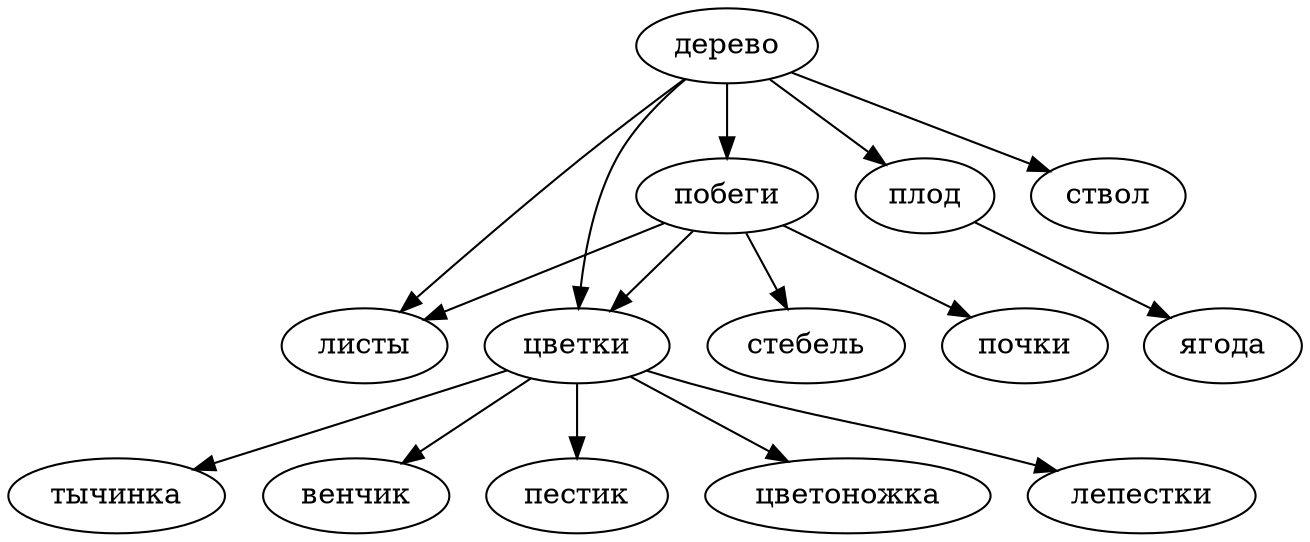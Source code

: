 digraph g {
"дерево" -> "листы"
"дерево" -> "плод"
"плод" -> "ягода"
"дерево" -> "цветки"
"цветки" -> "тычинка"
"цветки" -> "венчик"
"цветки" -> "пестик"
"цветки" -> "цветоножка"
"цветки" -> "лепестки"
"дерево" -> "ствол"
"дерево" -> "побеги"
"побеги" -> "почки"
"побеги" -> "листы"
"побеги" -> "стебель"
"побеги" -> "цветки"
}